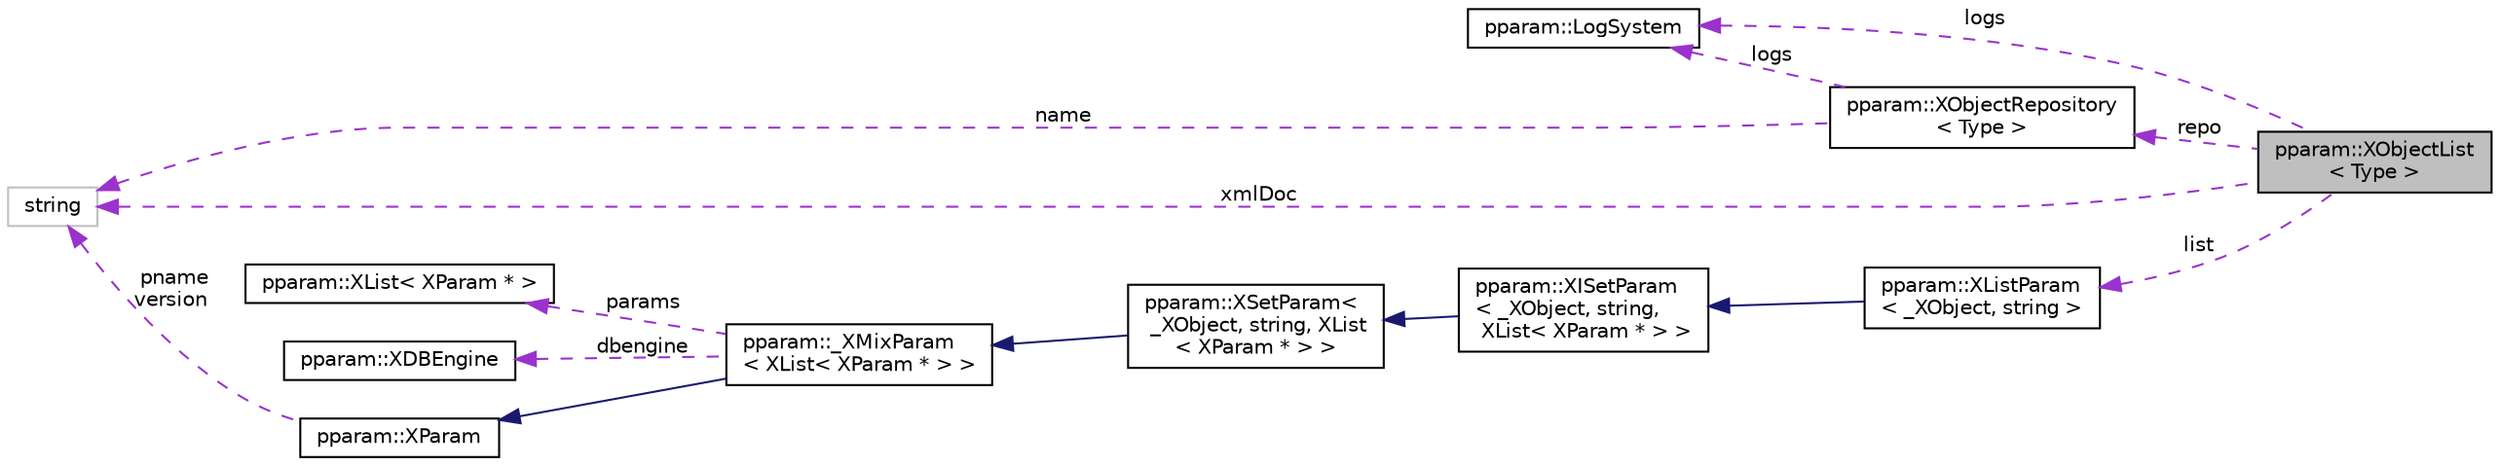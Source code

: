 digraph "pparam::XObjectList&lt; Type &gt;"
{
 // LATEX_PDF_SIZE
  edge [fontname="Helvetica",fontsize="10",labelfontname="Helvetica",labelfontsize="10"];
  node [fontname="Helvetica",fontsize="10",shape=record];
  rankdir="LR";
  Node1 [label="pparam::XObjectList\l\< Type \>",height=0.2,width=0.4,color="black", fillcolor="grey75", style="filled", fontcolor="black",tooltip=" "];
  Node2 -> Node1 [dir="back",color="darkorchid3",fontsize="10",style="dashed",label=" repo" ,fontname="Helvetica"];
  Node2 [label="pparam::XObjectRepository\l\< Type \>",height=0.2,width=0.4,color="black", fillcolor="white", style="filled",URL="$classpparam_1_1XObjectRepository.html",tooltip=" "];
  Node3 -> Node2 [dir="back",color="darkorchid3",fontsize="10",style="dashed",label=" logs" ,fontname="Helvetica"];
  Node3 [label="pparam::LogSystem",height=0.2,width=0.4,color="black", fillcolor="white", style="filled",URL="$classpparam_1_1LogSystem.html",tooltip=" "];
  Node4 -> Node2 [dir="back",color="darkorchid3",fontsize="10",style="dashed",label=" name" ,fontname="Helvetica"];
  Node4 [label="string",height=0.2,width=0.4,color="grey75", fillcolor="white", style="filled",tooltip=" "];
  Node3 -> Node1 [dir="back",color="darkorchid3",fontsize="10",style="dashed",label=" logs" ,fontname="Helvetica"];
  Node4 -> Node1 [dir="back",color="darkorchid3",fontsize="10",style="dashed",label=" xmlDoc" ,fontname="Helvetica"];
  Node5 -> Node1 [dir="back",color="darkorchid3",fontsize="10",style="dashed",label=" list" ,fontname="Helvetica"];
  Node5 [label="pparam::XListParam\l\< _XObject, string \>",height=0.2,width=0.4,color="black", fillcolor="white", style="filled",URL="$classpparam_1_1XListParam.html",tooltip=" "];
  Node6 -> Node5 [dir="back",color="midnightblue",fontsize="10",style="solid",fontname="Helvetica"];
  Node6 [label="pparam::XISetParam\l\< _XObject, string,\l XList\< XParam * \> \>",height=0.2,width=0.4,color="black", fillcolor="white", style="filled",URL="$classpparam_1_1XISetParam.html",tooltip=" "];
  Node7 -> Node6 [dir="back",color="midnightblue",fontsize="10",style="solid",fontname="Helvetica"];
  Node7 [label="pparam::XSetParam\<\l _XObject, string, XList\l\< XParam * \> \>",height=0.2,width=0.4,color="black", fillcolor="white", style="filled",URL="$classpparam_1_1XSetParam.html",tooltip=" "];
  Node8 -> Node7 [dir="back",color="midnightblue",fontsize="10",style="solid",fontname="Helvetica"];
  Node8 [label="pparam::_XMixParam\l\< XList\< XParam * \> \>",height=0.2,width=0.4,color="black", fillcolor="white", style="filled",URL="$classpparam_1_1__XMixParam.html",tooltip=" "];
  Node9 -> Node8 [dir="back",color="midnightblue",fontsize="10",style="solid",fontname="Helvetica"];
  Node9 [label="pparam::XParam",height=0.2,width=0.4,color="black", fillcolor="white", style="filled",URL="$classpparam_1_1XParam.html",tooltip=" "];
  Node4 -> Node9 [dir="back",color="darkorchid3",fontsize="10",style="dashed",label=" pname\nversion" ,fontname="Helvetica"];
  Node10 -> Node8 [dir="back",color="darkorchid3",fontsize="10",style="dashed",label=" params" ,fontname="Helvetica"];
  Node10 [label="pparam::XList\< XParam * \>",height=0.2,width=0.4,color="black", fillcolor="white", style="filled",URL="$classpparam_1_1XList.html",tooltip=" "];
  Node11 -> Node8 [dir="back",color="darkorchid3",fontsize="10",style="dashed",label=" dbengine" ,fontname="Helvetica"];
  Node11 [label="pparam::XDBEngine",height=0.2,width=0.4,color="black", fillcolor="white", style="filled",URL="$classpparam_1_1XDBEngine.html",tooltip=" "];
}
